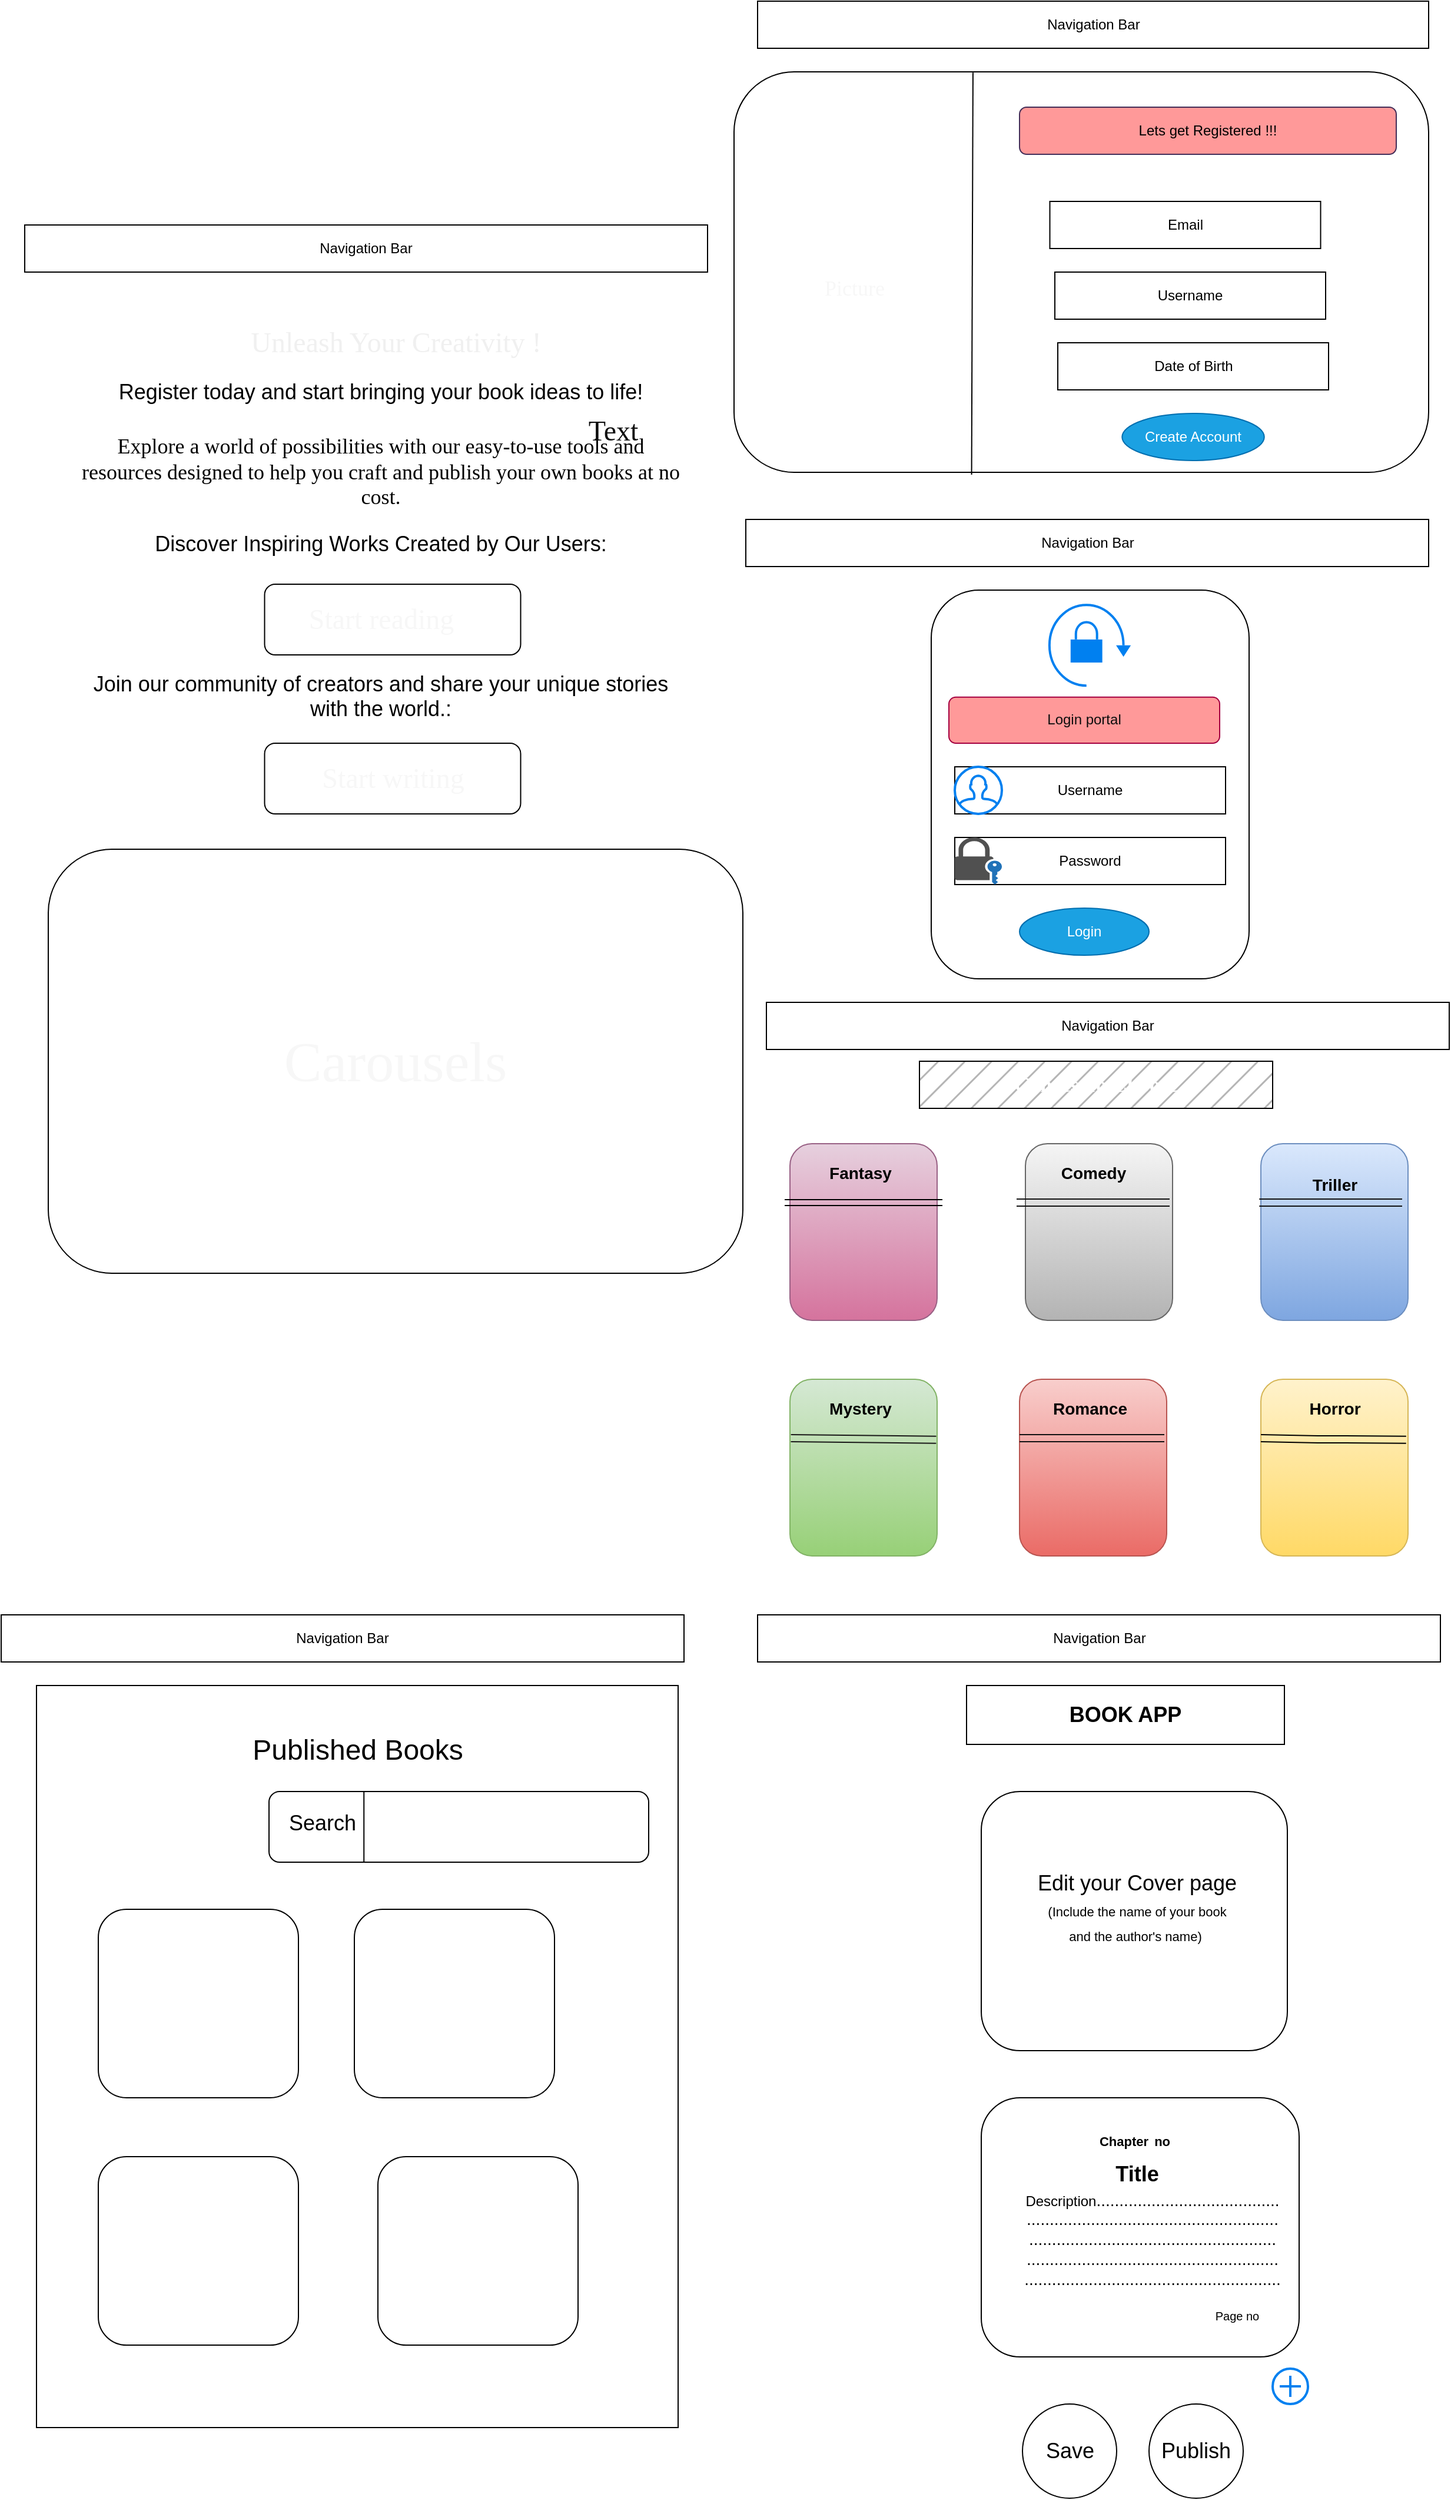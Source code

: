<mxfile>
    <diagram id="oOZEoj-26JolpRs0lz06" name="Page-1">
        <mxGraphModel dx="1938" dy="1659" grid="1" gridSize="10" guides="1" tooltips="1" connect="1" arrows="1" fold="1" page="1" pageScale="1" pageWidth="850" pageHeight="1100" math="0" shadow="0">
            <root>
                <mxCell id="0"/>
                <mxCell id="1" parent="0"/>
                <mxCell id="172" value="" style="rounded=1;whiteSpace=wrap;html=1;labelBackgroundColor=none;fontFamily=Times New Roman;fontSize=48;fontColor=#f7f7f7;" parent="1" vertex="1">
                    <mxGeometry x="-17.5" y="-50" width="590" height="340" as="geometry"/>
                </mxCell>
                <mxCell id="163" value="" style="rounded=1;whiteSpace=wrap;html=1;labelBackgroundColor=none;fontFamily=Times New Roman;fontSize=48;fontColor=#f7f7f7;" parent="1" vertex="1">
                    <mxGeometry x="150" y="390" width="270" height="330" as="geometry"/>
                </mxCell>
                <mxCell id="2" value="Navigation Bar" style="rounded=0;whiteSpace=wrap;html=1;" parent="1" vertex="1">
                    <mxGeometry x="2.5" y="-110" width="570" height="40" as="geometry"/>
                </mxCell>
                <mxCell id="4" value="&lt;div style=&quot;text-align: left;&quot;&gt;&lt;span style=&quot;background-color: initial;&quot;&gt;&lt;font color=&quot;#000000&quot;&gt;Lets get Registered !!!&lt;/font&gt;&lt;/span&gt;&lt;/div&gt;" style="rounded=1;whiteSpace=wrap;html=1;fillColor=#FF9999;fontColor=#ffffff;strokeColor=#432D57;" parent="1" vertex="1">
                    <mxGeometry x="225" y="-20" width="320" height="40" as="geometry"/>
                </mxCell>
                <mxCell id="5" value="Email" style="rounded=0;whiteSpace=wrap;html=1;fontSize=12;" parent="1" vertex="1">
                    <mxGeometry x="250.75" y="60" width="230" height="40" as="geometry"/>
                </mxCell>
                <mxCell id="7" value="Username" style="rounded=0;whiteSpace=wrap;html=1;fontSize=12;" parent="1" vertex="1">
                    <mxGeometry x="255" y="120" width="230" height="40" as="geometry"/>
                </mxCell>
                <mxCell id="8" value="Date of Birth" style="rounded=0;whiteSpace=wrap;html=1;fontSize=12;" parent="1" vertex="1">
                    <mxGeometry x="257.5" y="180" width="230" height="40" as="geometry"/>
                </mxCell>
                <mxCell id="10" value="Navigation Bar" style="rounded=0;whiteSpace=wrap;html=1;" parent="1" vertex="1">
                    <mxGeometry x="-7.5" y="330" width="580" height="40" as="geometry"/>
                </mxCell>
                <mxCell id="12" value="Password" style="rounded=0;whiteSpace=wrap;html=1;fontSize=12;" parent="1" vertex="1">
                    <mxGeometry x="170" y="600" width="230" height="40" as="geometry"/>
                </mxCell>
                <mxCell id="11" value="&lt;div style=&quot;text-align: left;&quot;&gt;&lt;font color=&quot;#0d0d0d&quot;&gt;Login portal&lt;/font&gt;&lt;/div&gt;" style="rounded=1;whiteSpace=wrap;html=1;fillColor=#FF9999;fontColor=#ffffff;strokeColor=#A50040;" parent="1" vertex="1">
                    <mxGeometry x="165" y="480.85" width="230" height="39.15" as="geometry"/>
                </mxCell>
                <mxCell id="13" value="Username" style="rounded=0;whiteSpace=wrap;html=1;fontSize=12;" parent="1" vertex="1">
                    <mxGeometry x="170" y="540" width="230" height="40" as="geometry"/>
                </mxCell>
                <mxCell id="16" value="Create Account" style="ellipse;whiteSpace=wrap;html=1;fontSize=12;fillColor=#1ba1e2;fontColor=#ffffff;strokeColor=#006EAF;" parent="1" vertex="1">
                    <mxGeometry x="312.13" y="240" width="120.75" height="40" as="geometry"/>
                </mxCell>
                <mxCell id="17" value="Login" style="ellipse;whiteSpace=wrap;html=1;fontSize=12;fillColor=#1ba1e2;fontColor=#ffffff;strokeColor=#006EAF;" parent="1" vertex="1">
                    <mxGeometry x="225" y="660" width="110" height="40" as="geometry"/>
                </mxCell>
                <mxCell id="18" value="Navigation Bar" style="rounded=0;whiteSpace=wrap;html=1;" parent="1" vertex="1">
                    <mxGeometry x="10" y="740" width="580" height="40" as="geometry"/>
                </mxCell>
                <mxCell id="19" value="" style="rounded=1;whiteSpace=wrap;html=1;fillColor=#e6d0de;gradientColor=#d5739d;strokeColor=#996185;" parent="1" vertex="1">
                    <mxGeometry x="30" y="860" width="125" height="150" as="geometry"/>
                </mxCell>
                <mxCell id="20" value="" style="rounded=1;whiteSpace=wrap;html=1;fillColor=#d5e8d4;strokeColor=#82b366;gradientColor=#97d077;" parent="1" vertex="1">
                    <mxGeometry x="30" y="1060" width="125" height="150" as="geometry"/>
                </mxCell>
                <mxCell id="21" value="" style="rounded=1;whiteSpace=wrap;html=1;fillColor=#f5f5f5;gradientColor=#b3b3b3;strokeColor=#666666;" parent="1" vertex="1">
                    <mxGeometry x="230" y="860" width="125" height="150" as="geometry"/>
                </mxCell>
                <mxCell id="22" value="" style="rounded=1;whiteSpace=wrap;html=1;fillColor=#dae8fc;gradientColor=#7ea6e0;strokeColor=#6c8ebf;" parent="1" vertex="1">
                    <mxGeometry x="430" y="860" width="125" height="150" as="geometry"/>
                </mxCell>
                <mxCell id="23" value="" style="rounded=1;whiteSpace=wrap;html=1;fillColor=#f8cecc;gradientColor=#ea6b66;strokeColor=#b85450;" parent="1" vertex="1">
                    <mxGeometry x="225" y="1060" width="125" height="150" as="geometry"/>
                </mxCell>
                <mxCell id="24" value="" style="rounded=1;whiteSpace=wrap;html=1;fillColor=#fff2cc;strokeColor=#d6b656;glass=0;shadow=0;gradientColor=#ffd966;" parent="1" vertex="1">
                    <mxGeometry x="430" y="1060" width="125" height="150" as="geometry"/>
                </mxCell>
                <mxCell id="27" value="" style="shape=link;html=1;width=6;strokeColor=#121212;" parent="1" edge="1">
                    <mxGeometry width="100" relative="1" as="geometry">
                        <mxPoint x="222.5" y="910" as="sourcePoint"/>
                        <mxPoint x="352.5" y="910" as="targetPoint"/>
                        <Array as="points"/>
                    </mxGeometry>
                </mxCell>
                <mxCell id="28" value="" style="shape=link;html=1;width=5;strokeColor=#000000;" parent="1" edge="1">
                    <mxGeometry width="100" relative="1" as="geometry">
                        <mxPoint x="25.5" y="910" as="sourcePoint"/>
                        <mxPoint x="159.5" y="910" as="targetPoint"/>
                        <Array as="points">
                            <mxPoint x="73.69" y="910"/>
                        </Array>
                    </mxGeometry>
                </mxCell>
                <mxCell id="29" value="" style="shape=link;html=1;width=6;exitX=0.013;exitY=0.324;exitDx=0;exitDy=0;exitPerimeter=0;strokeColor=#1a1919;" parent="1" edge="1">
                    <mxGeometry width="100" relative="1" as="geometry">
                        <mxPoint x="30.815" y="1110" as="sourcePoint"/>
                        <mxPoint x="154.19" y="1111.4" as="targetPoint"/>
                        <Array as="points"/>
                    </mxGeometry>
                </mxCell>
                <mxCell id="30" value="" style="shape=link;html=1;width=6;exitX=0.013;exitY=0.324;exitDx=0;exitDy=0;exitPerimeter=0;strokeColor=#121212;" parent="1" edge="1">
                    <mxGeometry width="100" relative="1" as="geometry">
                        <mxPoint x="225.005" y="1110" as="sourcePoint"/>
                        <mxPoint x="348" y="1110" as="targetPoint"/>
                        <Array as="points"/>
                    </mxGeometry>
                </mxCell>
                <mxCell id="31" value="" style="shape=link;html=1;width=6;exitX=0.013;exitY=0.324;exitDx=0;exitDy=0;exitPerimeter=0;strokeColor=#000000;" parent="1" edge="1">
                    <mxGeometry width="100" relative="1" as="geometry">
                        <mxPoint x="430.005" y="1110" as="sourcePoint"/>
                        <mxPoint x="553.38" y="1111.4" as="targetPoint"/>
                        <Array as="points">
                            <mxPoint x="478.38" y="1111"/>
                            <mxPoint x="498.38" y="1111"/>
                        </Array>
                    </mxGeometry>
                </mxCell>
                <mxCell id="33" value="&lt;font style=&quot;font-size: 14px;&quot; color=&quot;#000000&quot;&gt;&lt;b&gt;Fantasy&lt;/b&gt;&lt;/font&gt;" style="text;html=1;strokeColor=none;fillColor=none;align=center;verticalAlign=middle;whiteSpace=wrap;rounded=0;" parent="1" vertex="1">
                    <mxGeometry x="60" y="870" width="60" height="30" as="geometry"/>
                </mxCell>
                <mxCell id="35" value="&lt;font style=&quot;font-size: 14px;&quot; color=&quot;#000000&quot;&gt;&lt;b&gt;Romance&lt;/b&gt;&lt;/font&gt;" style="text;html=1;strokeColor=none;fillColor=none;align=center;verticalAlign=middle;whiteSpace=wrap;rounded=0;" parent="1" vertex="1">
                    <mxGeometry x="255" y="1070" width="60" height="30" as="geometry"/>
                </mxCell>
                <mxCell id="36" value="&lt;font style=&quot;font-size: 14px;&quot; color=&quot;#000000&quot;&gt;&lt;b&gt;Mystery&lt;/b&gt;&lt;/font&gt;" style="text;html=1;strokeColor=none;fillColor=none;align=center;verticalAlign=middle;whiteSpace=wrap;rounded=0;" parent="1" vertex="1">
                    <mxGeometry x="60" y="1070" width="60" height="30" as="geometry"/>
                </mxCell>
                <mxCell id="37" value="&lt;font style=&quot;font-size: 14px;&quot; color=&quot;#000000&quot;&gt;&lt;b&gt;Triller&lt;/b&gt;&lt;/font&gt;" style="text;html=1;strokeColor=none;fillColor=none;align=center;verticalAlign=middle;whiteSpace=wrap;rounded=0;" parent="1" vertex="1">
                    <mxGeometry x="462.5" y="880" width="60" height="30" as="geometry"/>
                </mxCell>
                <mxCell id="38" value="&lt;font style=&quot;font-size: 14px;&quot; color=&quot;#000000&quot;&gt;&lt;b&gt;Comedy&lt;/b&gt;&lt;/font&gt;" style="text;html=1;strokeColor=none;fillColor=none;align=center;verticalAlign=middle;whiteSpace=wrap;rounded=0;" parent="1" vertex="1">
                    <mxGeometry x="257.5" y="870" width="60" height="30" as="geometry"/>
                </mxCell>
                <mxCell id="40" value="&lt;font color=&quot;#000000&quot;&gt;&lt;span style=&quot;font-size: 14px;&quot;&gt;&lt;b&gt;Horror&lt;/b&gt;&lt;/span&gt;&lt;/font&gt;" style="text;html=1;strokeColor=none;fillColor=none;align=center;verticalAlign=middle;whiteSpace=wrap;rounded=0;" parent="1" vertex="1">
                    <mxGeometry x="462.5" y="1070" width="60" height="30" as="geometry"/>
                </mxCell>
                <mxCell id="50" value="" style="shape=link;html=1;width=6;exitX=-0.011;exitY=0.333;exitDx=0;exitDy=0;exitPerimeter=0;strokeColor=#121212;" parent="1" source="22" edge="1">
                    <mxGeometry width="100" relative="1" as="geometry">
                        <mxPoint x="235.005" y="1120" as="sourcePoint"/>
                        <mxPoint x="550" y="910" as="targetPoint"/>
                        <Array as="points"/>
                    </mxGeometry>
                </mxCell>
                <mxCell id="53" value="&lt;b&gt;&lt;font style=&quot;font-size: 18px;&quot; color=&quot;#ffffff&quot; face=&quot;Times New Roman&quot;&gt;Genres To Choose&lt;/font&gt;&lt;/b&gt;" style="rounded=0;whiteSpace=wrap;html=1;shadow=0;glass=0;sketch=0;strokeColor=#000000;fontSize=14;fontColor=#000000;fillColor=#B5B5B5;fillStyle=hatch;" parent="1" vertex="1">
                    <mxGeometry x="140" y="790" width="300" height="40" as="geometry"/>
                </mxCell>
                <mxCell id="54" value="Navigation Bar" style="rounded=0;whiteSpace=wrap;html=1;" parent="1" vertex="1">
                    <mxGeometry x="2.5" y="1260" width="580" height="40" as="geometry"/>
                </mxCell>
                <mxCell id="55" value="" style="rounded=1;whiteSpace=wrap;html=1;" parent="1" vertex="1">
                    <mxGeometry x="192.5" y="1410" width="260" height="220" as="geometry"/>
                </mxCell>
                <mxCell id="60" value="Edit your Cover page&lt;br&gt;&lt;font style=&quot;font-size: 11px;&quot;&gt;(Include the name of your book&lt;br&gt;and the author's name)&amp;nbsp;&lt;/font&gt;" style="text;html=1;strokeColor=none;fillColor=none;align=center;verticalAlign=middle;whiteSpace=wrap;rounded=0;fontSize=18;" parent="1" vertex="1">
                    <mxGeometry x="200" y="1420" width="250" height="180" as="geometry"/>
                </mxCell>
                <mxCell id="61" value="" style="rounded=1;whiteSpace=wrap;html=1;fontSize=18;" parent="1" vertex="1">
                    <mxGeometry x="192.5" y="1670" width="270" height="220" as="geometry"/>
                </mxCell>
                <mxCell id="62" value="&lt;b&gt;&lt;font style=&quot;font-size: 18px;&quot;&gt;Title&lt;/font&gt;&lt;/b&gt;" style="text;html=1;strokeColor=none;fillColor=none;align=center;verticalAlign=middle;whiteSpace=wrap;rounded=0;fontSize=11;" parent="1" vertex="1">
                    <mxGeometry x="295" y="1720" width="60" height="30" as="geometry"/>
                </mxCell>
                <mxCell id="63" value="&lt;b style=&quot;&quot;&gt;&lt;font style=&quot;font-size: 11px;&quot;&gt;Chapter&lt;/font&gt;&lt;span style=&quot;font-size: 18px;&quot;&gt; &lt;/span&gt;&lt;font style=&quot;font-size: 11px;&quot;&gt;no&lt;/font&gt;&lt;/b&gt;" style="text;html=1;strokeColor=none;fillColor=none;align=center;verticalAlign=middle;whiteSpace=wrap;rounded=0;fontSize=11;" parent="1" vertex="1">
                    <mxGeometry x="277.5" y="1690" width="90" height="30" as="geometry"/>
                </mxCell>
                <mxCell id="67" value="&lt;font style=&quot;font-size: 12px;&quot;&gt;Description&lt;/font&gt;........................................&lt;br&gt;.......................................................&lt;br&gt;......................................................&lt;br&gt;.......................................................&lt;br&gt;........................................................" style="text;html=1;strokeColor=none;fillColor=none;align=center;verticalAlign=middle;whiteSpace=wrap;rounded=0;fontSize=14;" parent="1" vertex="1">
                    <mxGeometry x="307.5" y="1775" width="60" height="30" as="geometry"/>
                </mxCell>
                <mxCell id="68" value="&lt;font style=&quot;font-size: 10px;&quot;&gt;Page no&lt;/font&gt;" style="text;html=1;strokeColor=none;fillColor=none;align=center;verticalAlign=middle;whiteSpace=wrap;rounded=0;fontSize=12;" parent="1" vertex="1">
                    <mxGeometry x="380" y="1840" width="60" height="30" as="geometry"/>
                </mxCell>
                <mxCell id="70" value="&lt;b&gt;&lt;font style=&quot;font-size: 18px;&quot;&gt;BOOK APP&lt;/font&gt;&lt;/b&gt;" style="rounded=0;whiteSpace=wrap;html=1;fontSize=10;" parent="1" vertex="1">
                    <mxGeometry x="180" y="1320" width="270" height="50" as="geometry"/>
                </mxCell>
                <mxCell id="71" value="Save" style="ellipse;whiteSpace=wrap;html=1;aspect=fixed;fontSize=18;" parent="1" vertex="1">
                    <mxGeometry x="227.5" y="1930" width="80" height="80" as="geometry"/>
                </mxCell>
                <mxCell id="72" value="Publish" style="ellipse;whiteSpace=wrap;html=1;aspect=fixed;fontSize=18;" parent="1" vertex="1">
                    <mxGeometry x="335" y="1930" width="80" height="80" as="geometry"/>
                </mxCell>
                <mxCell id="74" value="Navigation Bar" style="rounded=0;whiteSpace=wrap;html=1;" parent="1" vertex="1">
                    <mxGeometry x="-620" y="80" width="580" height="40" as="geometry"/>
                </mxCell>
                <mxCell id="78" value="&lt;h2&gt;&lt;span style=&quot;font-weight: normal;&quot;&gt;&lt;span style=&quot;background-color: initial; font-size: 18px;&quot;&gt;Register today and start bringing your book ideas to life!&lt;/span&gt;&lt;br&gt;&lt;/span&gt;&lt;/h2&gt;&lt;div&gt;&lt;font style=&quot;background-color: initial;&quot; face=&quot;Georgia&quot;&gt;Explore a world of possibilities with our easy-to-use tools and resources designed to help you craft and publish your own books at no cost&lt;/font&gt;&lt;font style=&quot;background-color: initial;&quot; face=&quot;Lucida Console&quot;&gt;.&lt;/font&gt;&lt;br&gt;&lt;/div&gt;&lt;p&gt;&lt;span style=&quot;background-color: initial;&quot;&gt;Discover Inspiring Works Created by Our Users:&lt;/span&gt;&lt;/p&gt;&lt;p&gt;&lt;br&gt;&lt;/p&gt;&lt;p&gt;&lt;span style=&quot;background-color: initial;&quot;&gt;&lt;br&gt;&lt;/span&gt;&lt;/p&gt;&lt;p&gt;&lt;span style=&quot;background-color: initial;&quot;&gt;Join our community of creators and share your unique stories with the world.:&lt;/span&gt;&lt;/p&gt;&lt;p&gt;&lt;span style=&quot;background-color: initial;&quot;&gt;&lt;br&gt;&lt;/span&gt;&lt;/p&gt;" style="text;html=1;align=center;verticalAlign=middle;whiteSpace=wrap;rounded=0;fontSize=18;" parent="1" vertex="1">
                    <mxGeometry x="-575" y="235" width="515" height="270" as="geometry"/>
                </mxCell>
                <mxCell id="84" value="" style="rounded=0;whiteSpace=wrap;html=1;" parent="1" vertex="1">
                    <mxGeometry x="-610" y="1320" width="545" height="630" as="geometry"/>
                </mxCell>
                <mxCell id="87" value="" style="rounded=1;whiteSpace=wrap;html=1;" parent="1" vertex="1">
                    <mxGeometry x="-557.5" y="1720" width="170" height="160" as="geometry"/>
                </mxCell>
                <mxCell id="88" value="" style="rounded=1;whiteSpace=wrap;html=1;" parent="1" vertex="1">
                    <mxGeometry x="-340" y="1510" width="170" height="160" as="geometry"/>
                </mxCell>
                <mxCell id="89" value="" style="rounded=1;whiteSpace=wrap;html=1;" parent="1" vertex="1">
                    <mxGeometry x="-412.5" y="1410" width="322.5" height="60" as="geometry"/>
                </mxCell>
                <mxCell id="91" value="&lt;span style=&quot;font-size: 24px;&quot;&gt;Published Books&lt;/span&gt;" style="text;html=1;strokeColor=none;fillColor=none;align=center;verticalAlign=middle;whiteSpace=wrap;rounded=0;" parent="1" vertex="1">
                    <mxGeometry x="-447.5" y="1360" width="220" height="30" as="geometry"/>
                </mxCell>
                <mxCell id="94" value="" style="endArrow=none;html=1;fontSize=24;exitX=0.25;exitY=1;exitDx=0;exitDy=0;entryX=0.25;entryY=0;entryDx=0;entryDy=0;" parent="1" source="89" target="89" edge="1">
                    <mxGeometry width="50" height="50" relative="1" as="geometry">
                        <mxPoint x="-340" y="720" as="sourcePoint"/>
                        <mxPoint x="-290" y="670" as="targetPoint"/>
                        <Array as="points"/>
                    </mxGeometry>
                </mxCell>
                <mxCell id="96" value="&lt;font style=&quot;font-size: 18px;&quot;&gt;Search&lt;/font&gt;" style="text;html=1;strokeColor=none;fillColor=none;align=center;verticalAlign=middle;whiteSpace=wrap;rounded=0;fontSize=24;" parent="1" vertex="1">
                    <mxGeometry x="-397.5" y="1420" width="60" height="30" as="geometry"/>
                </mxCell>
                <mxCell id="104" value="Navigation Bar" style="rounded=0;whiteSpace=wrap;html=1;" parent="1" vertex="1">
                    <mxGeometry x="-640" y="1260" width="580" height="40" as="geometry"/>
                </mxCell>
                <mxCell id="109" value="" style="rounded=1;whiteSpace=wrap;html=1;" parent="1" vertex="1">
                    <mxGeometry x="-320" y="1720" width="170" height="160" as="geometry"/>
                </mxCell>
                <mxCell id="113" value="&lt;font style=&quot;font-size: 24px;&quot;&gt;Unleash Your Creativity !&lt;/font&gt;" style="text;html=1;align=center;verticalAlign=middle;resizable=0;points=[];autosize=1;strokeColor=none;fillColor=none;fontSize=18;fontFamily=Times New Roman;fontColor=#F0F0F0;" parent="1" vertex="1">
                    <mxGeometry x="-440" y="160" width="270" height="40" as="geometry"/>
                </mxCell>
                <mxCell id="114" value="" style="rounded=1;whiteSpace=wrap;html=1;labelBackgroundColor=none;fontFamily=Times New Roman;fontSize=24;fontColor=#0d0d0d;" parent="1" vertex="1">
                    <mxGeometry x="-416.25" y="385" width="217.5" height="60" as="geometry"/>
                </mxCell>
                <mxCell id="116" value="Text" style="text;html=1;strokeColor=none;fillColor=none;align=center;verticalAlign=middle;whiteSpace=wrap;rounded=0;labelBackgroundColor=none;fontFamily=Times New Roman;fontSize=24;fontColor=#0d0d0d;" parent="1" vertex="1">
                    <mxGeometry x="-150" y="240" width="60" height="30" as="geometry"/>
                </mxCell>
                <mxCell id="117" value="Start reading" style="text;html=1;strokeColor=none;fillColor=none;align=center;verticalAlign=middle;whiteSpace=wrap;rounded=0;labelBackgroundColor=none;fontFamily=Times New Roman;fontSize=24;fontColor=#f7f7f7;" parent="1" vertex="1">
                    <mxGeometry x="-397.5" y="400" width="160" height="30" as="geometry"/>
                </mxCell>
                <mxCell id="118" value="" style="rounded=1;whiteSpace=wrap;html=1;labelBackgroundColor=none;fontFamily=Times New Roman;fontSize=24;fontColor=#0d0d0d;" parent="1" vertex="1">
                    <mxGeometry x="-416.25" y="520" width="217.5" height="60" as="geometry"/>
                </mxCell>
                <mxCell id="119" value="Start writing" style="text;html=1;strokeColor=none;fillColor=none;align=center;verticalAlign=middle;whiteSpace=wrap;rounded=0;labelBackgroundColor=none;fontFamily=Times New Roman;fontSize=24;fontColor=#f7f7f7;" parent="1" vertex="1">
                    <mxGeometry x="-387.5" y="535" width="160" height="30" as="geometry"/>
                </mxCell>
                <mxCell id="121" value="" style="rounded=1;whiteSpace=wrap;html=1;" parent="1" vertex="1">
                    <mxGeometry x="-557.5" y="1510" width="170" height="160" as="geometry"/>
                </mxCell>
                <mxCell id="123" value="" style="html=1;verticalLabelPosition=bottom;align=center;labelBackgroundColor=#ffffff;verticalAlign=top;strokeWidth=2;strokeColor=#0080F0;shadow=0;dashed=0;shape=mxgraph.ios7.icons.add;fontFamily=Times New Roman;fontSize=24;fontColor=#f7f7f7;" parent="1" vertex="1">
                    <mxGeometry x="440" y="1900" width="30" height="30" as="geometry"/>
                </mxCell>
                <mxCell id="131" value="&lt;font style=&quot;font-size: 48px;&quot;&gt;Carousels&lt;/font&gt;" style="rounded=1;whiteSpace=wrap;html=1;labelBackgroundColor=none;fontFamily=Times New Roman;fontSize=24;fontColor=#f7f7f7;" parent="1" vertex="1">
                    <mxGeometry x="-600" y="610" width="590" height="360" as="geometry"/>
                </mxCell>
                <mxCell id="164" value="" style="html=1;verticalLabelPosition=bottom;strokeWidth=2;strokeColor=#0080F0;fillColor=strokeColor;shadow=0;dashed=0;shape=mxgraph.ios7.icons.orientation_lock;pointerEvents=1;labelBackgroundColor=none;fontFamily=Times New Roman;fontSize=48;fontColor=#f7f7f7;direction=south;rotation=-90;" parent="1" vertex="1">
                    <mxGeometry x="250.75" y="402.25" width="68.5" height="69.15" as="geometry"/>
                </mxCell>
                <mxCell id="169" value="" style="html=1;verticalLabelPosition=bottom;align=center;labelBackgroundColor=#ffffff;verticalAlign=top;strokeWidth=2;strokeColor=#0080F0;shadow=0;dashed=0;shape=mxgraph.ios7.icons.user;fontFamily=Times New Roman;fontSize=48;fontColor=#f7f7f7;" parent="1" vertex="1">
                    <mxGeometry x="170" y="540" width="40" height="40" as="geometry"/>
                </mxCell>
                <mxCell id="171" value="" style="sketch=0;pointerEvents=1;shadow=0;dashed=0;html=1;strokeColor=none;fillColor=#505050;labelPosition=center;verticalLabelPosition=bottom;verticalAlign=top;outlineConnect=0;align=center;shape=mxgraph.office.security.lock_with_key_security_blue;labelBackgroundColor=none;fontFamily=Times New Roman;fontSize=48;fontColor=#f7f7f7;" parent="1" vertex="1">
                    <mxGeometry x="170" y="600" width="40" height="40" as="geometry"/>
                </mxCell>
                <mxCell id="176" value="" style="endArrow=none;html=1;fontFamily=Times New Roman;fontSize=48;fontColor=#f7f7f7;exitX=0.344;exitY=0.002;exitDx=0;exitDy=0;exitPerimeter=0;entryX=0.342;entryY=1.006;entryDx=0;entryDy=0;entryPerimeter=0;" parent="1" source="172" target="172" edge="1">
                    <mxGeometry width="50" height="50" relative="1" as="geometry">
                        <mxPoint x="100" y="170" as="sourcePoint"/>
                        <mxPoint x="190" y="310" as="targetPoint"/>
                        <Array as="points"/>
                    </mxGeometry>
                </mxCell>
                <mxCell id="177" value="&lt;font style=&quot;font-size: 18px;&quot;&gt;Picture&lt;/font&gt;" style="text;html=1;strokeColor=none;fillColor=none;align=center;verticalAlign=middle;whiteSpace=wrap;rounded=0;labelBackgroundColor=none;fontFamily=Times New Roman;fontSize=48;fontColor=#f7f7f7;" parent="1" vertex="1">
                    <mxGeometry x="30" y="85" width="110" height="75" as="geometry"/>
                </mxCell>
            </root>
        </mxGraphModel>
    </diagram>
</mxfile>